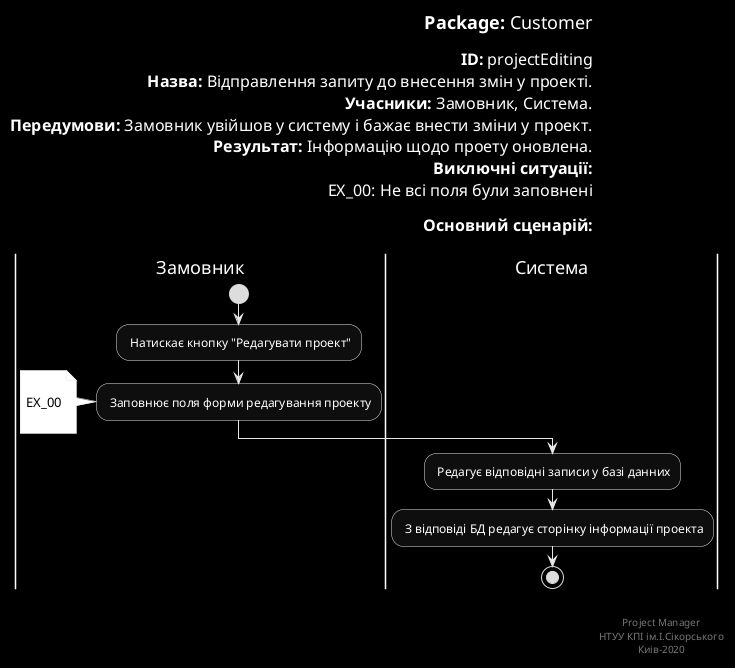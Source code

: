 @startuml
skinparam monochrome reverse
skinparam ArchimateBackgroundColor #ffffff
skinparam	shadowing false
skinparam Note {
	BackgroundColor black
	FontColor #ffffff
}

left header
<font color=000 size=18><b>Package:</b> Customer

<font color=000 size=16><b>ID:</b> projectEditing
<font color=000 size=16><b>Назва:</b> Відправлення запиту до внесення змін у проекті.
<font color=000 size=16><b>Учасники:</b> Замовник, Система.
<font color=000 size=16><b>Передумови:</b> Замовник увійшов у систему і бажає внести зміни у проект.
<font color=000 size=16><b>Результат:</b> Інформацію щодо проету оновлена.
<font color=000 size=16><b>Виключні ситуації:</b>
<font color=000 size=16> EX_00: Не всі поля були заповнені

<font color=000 size=16><b>Основний сценарій:</b>

end header

|Замовник|
start
: Натискає кнопку "Редагувати проект";

: Заповнює поля форми редагування проекту;
note left

	EX_00

end note

|Система|

: Редагує відповідні записи у базі данних;

: З відповіді БД редагує сторінку інформації проекта;

stop;

right footer


Project Manager
НТУУ КПІ ім.І.Сікорського
Киів-2020
end footer
@enduml